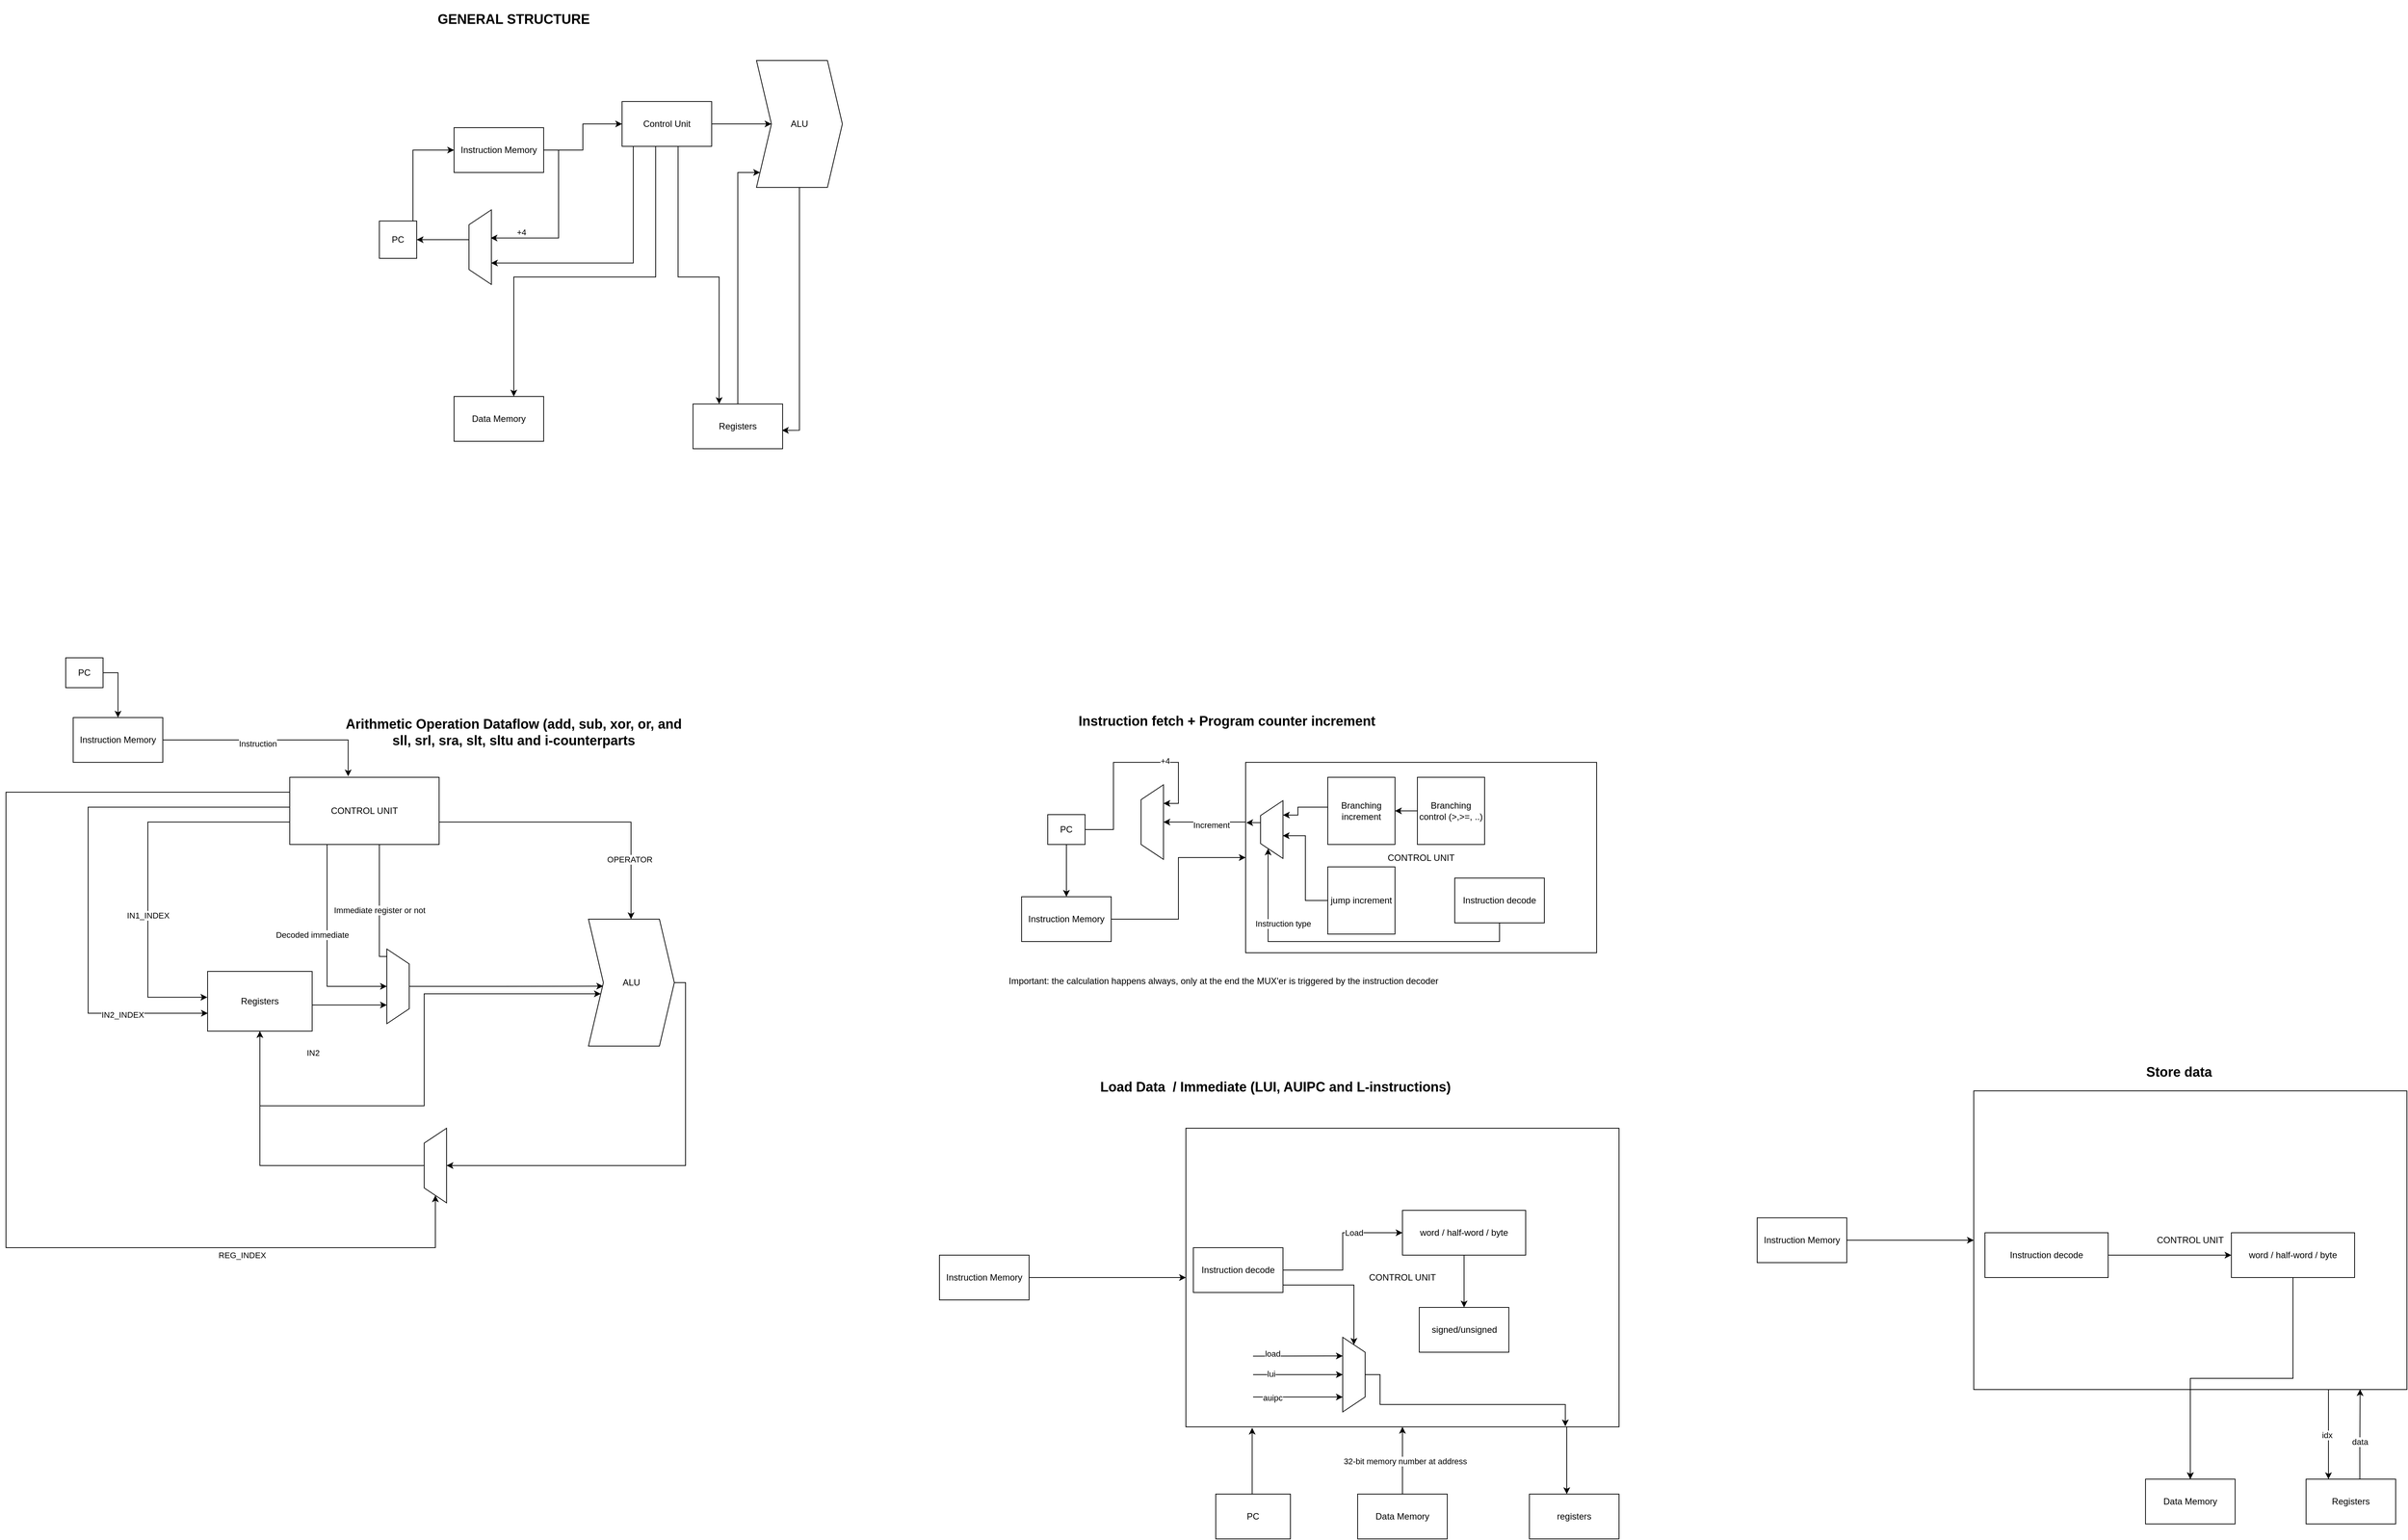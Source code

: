 <mxfile version="26.0.11">
  <diagram name="Page-1" id="m4zUqHentqtSzutwke3T">
    <mxGraphModel dx="1992" dy="2557" grid="1" gridSize="10" guides="1" tooltips="1" connect="1" arrows="1" fold="1" page="1" pageScale="1" pageWidth="850" pageHeight="1100" math="0" shadow="0">
      <root>
        <mxCell id="0" />
        <mxCell id="1" parent="0" />
        <mxCell id="jAgMcbZibysnIsnM3iXA-1" value="ALU" style="shape=step;perimeter=stepPerimeter;whiteSpace=wrap;html=1;fixedSize=1;" parent="1" vertex="1">
          <mxGeometry x="725" y="-20" width="115" height="170" as="geometry" />
        </mxCell>
        <mxCell id="jAgMcbZibysnIsnM3iXA-16" style="edgeStyle=orthogonalEdgeStyle;rounded=0;orthogonalLoop=1;jettySize=auto;html=1;entryX=0;entryY=0.5;entryDx=0;entryDy=0;" parent="1" source="jAgMcbZibysnIsnM3iXA-2" target="jAgMcbZibysnIsnM3iXA-15" edge="1">
          <mxGeometry relative="1" as="geometry" />
        </mxCell>
        <mxCell id="jAgMcbZibysnIsnM3iXA-2" value="Instruction Memory" style="rounded=0;whiteSpace=wrap;html=1;" parent="1" vertex="1">
          <mxGeometry x="320" y="70" width="120" height="60" as="geometry" />
        </mxCell>
        <mxCell id="jAgMcbZibysnIsnM3iXA-3" value="Data Memory" style="rounded=0;whiteSpace=wrap;html=1;" parent="1" vertex="1">
          <mxGeometry x="320" y="430" width="120" height="60" as="geometry" />
        </mxCell>
        <mxCell id="jAgMcbZibysnIsnM3iXA-23" style="edgeStyle=orthogonalEdgeStyle;rounded=0;orthogonalLoop=1;jettySize=auto;html=1;" parent="1" source="jAgMcbZibysnIsnM3iXA-4" target="jAgMcbZibysnIsnM3iXA-1" edge="1">
          <mxGeometry relative="1" as="geometry">
            <Array as="points">
              <mxPoint x="700" y="130" />
            </Array>
          </mxGeometry>
        </mxCell>
        <mxCell id="jAgMcbZibysnIsnM3iXA-4" value="Registers" style="rounded=0;whiteSpace=wrap;html=1;" parent="1" vertex="1">
          <mxGeometry x="640" y="440" width="120" height="60" as="geometry" />
        </mxCell>
        <mxCell id="jAgMcbZibysnIsnM3iXA-8" style="edgeStyle=orthogonalEdgeStyle;rounded=0;orthogonalLoop=1;jettySize=auto;html=1;" parent="1" source="jAgMcbZibysnIsnM3iXA-5" target="jAgMcbZibysnIsnM3iXA-2" edge="1">
          <mxGeometry relative="1" as="geometry">
            <Array as="points">
              <mxPoint x="265" y="100" />
            </Array>
          </mxGeometry>
        </mxCell>
        <mxCell id="jAgMcbZibysnIsnM3iXA-5" value="PC" style="rounded=0;whiteSpace=wrap;html=1;" parent="1" vertex="1">
          <mxGeometry x="220" y="195" width="50" height="50" as="geometry" />
        </mxCell>
        <mxCell id="jAgMcbZibysnIsnM3iXA-11" value="" style="shape=trapezoid;perimeter=trapezoidPerimeter;whiteSpace=wrap;html=1;fixedSize=1;direction=north;" parent="1" vertex="1">
          <mxGeometry x="340" y="180" width="30" height="100" as="geometry" />
        </mxCell>
        <mxCell id="jAgMcbZibysnIsnM3iXA-12" style="edgeStyle=orthogonalEdgeStyle;rounded=0;orthogonalLoop=1;jettySize=auto;html=1;entryX=0.623;entryY=0.967;entryDx=0;entryDy=0;entryPerimeter=0;" parent="1" source="jAgMcbZibysnIsnM3iXA-2" target="jAgMcbZibysnIsnM3iXA-11" edge="1">
          <mxGeometry relative="1" as="geometry">
            <Array as="points">
              <mxPoint x="460" y="100" />
              <mxPoint x="460" y="218" />
            </Array>
          </mxGeometry>
        </mxCell>
        <mxCell id="jAgMcbZibysnIsnM3iXA-13" value="+4" style="edgeLabel;html=1;align=center;verticalAlign=middle;resizable=0;points=[];" parent="jAgMcbZibysnIsnM3iXA-12" vertex="1" connectable="0">
          <mxGeometry x="0.55" y="2" relative="1" as="geometry">
            <mxPoint x="-11" y="-10" as="offset" />
          </mxGeometry>
        </mxCell>
        <mxCell id="jAgMcbZibysnIsnM3iXA-14" style="edgeStyle=orthogonalEdgeStyle;rounded=0;orthogonalLoop=1;jettySize=auto;html=1;entryX=1;entryY=0.5;entryDx=0;entryDy=0;" parent="1" source="jAgMcbZibysnIsnM3iXA-11" target="jAgMcbZibysnIsnM3iXA-5" edge="1">
          <mxGeometry relative="1" as="geometry">
            <mxPoint x="300" y="230" as="targetPoint" />
            <Array as="points">
              <mxPoint x="320" y="220" />
              <mxPoint x="320" y="220" />
            </Array>
          </mxGeometry>
        </mxCell>
        <mxCell id="jAgMcbZibysnIsnM3iXA-18" style="edgeStyle=orthogonalEdgeStyle;rounded=0;orthogonalLoop=1;jettySize=auto;html=1;" parent="1" edge="1">
          <mxGeometry relative="1" as="geometry">
            <mxPoint x="580.0" y="95" as="sourcePoint" />
            <mxPoint x="674.966" y="440" as="targetPoint" />
            <Array as="points">
              <mxPoint x="620" y="95" />
              <mxPoint x="620" y="270" />
              <mxPoint x="675" y="270" />
            </Array>
          </mxGeometry>
        </mxCell>
        <mxCell id="jAgMcbZibysnIsnM3iXA-19" style="edgeStyle=orthogonalEdgeStyle;rounded=0;orthogonalLoop=1;jettySize=auto;html=1;" parent="1" source="jAgMcbZibysnIsnM3iXA-15" target="jAgMcbZibysnIsnM3iXA-1" edge="1">
          <mxGeometry relative="1" as="geometry" />
        </mxCell>
        <mxCell id="jAgMcbZibysnIsnM3iXA-20" style="edgeStyle=orthogonalEdgeStyle;rounded=0;orthogonalLoop=1;jettySize=auto;html=1;" parent="1" target="jAgMcbZibysnIsnM3iXA-3" edge="1">
          <mxGeometry relative="1" as="geometry">
            <mxPoint x="559.999" y="95" as="sourcePoint" />
            <mxPoint x="469.999" y="440" as="targetPoint" />
            <Array as="points">
              <mxPoint x="590" y="95" />
              <mxPoint x="590" y="270" />
              <mxPoint x="400" y="270" />
            </Array>
          </mxGeometry>
        </mxCell>
        <mxCell id="jAgMcbZibysnIsnM3iXA-15" value="Control Unit" style="rounded=0;whiteSpace=wrap;html=1;" parent="1" vertex="1">
          <mxGeometry x="545" y="35" width="120" height="60" as="geometry" />
        </mxCell>
        <mxCell id="jAgMcbZibysnIsnM3iXA-22" style="edgeStyle=orthogonalEdgeStyle;rounded=0;orthogonalLoop=1;jettySize=auto;html=1;entryX=0.993;entryY=0.589;entryDx=0;entryDy=0;entryPerimeter=0;" parent="1" source="jAgMcbZibysnIsnM3iXA-1" target="jAgMcbZibysnIsnM3iXA-4" edge="1">
          <mxGeometry relative="1" as="geometry" />
        </mxCell>
        <mxCell id="jAgMcbZibysnIsnM3iXA-25" style="edgeStyle=orthogonalEdgeStyle;rounded=0;orthogonalLoop=1;jettySize=auto;html=1;entryX=0.288;entryY=0.987;entryDx=0;entryDy=0;entryPerimeter=0;" parent="1" source="jAgMcbZibysnIsnM3iXA-15" target="jAgMcbZibysnIsnM3iXA-11" edge="1">
          <mxGeometry relative="1" as="geometry">
            <Array as="points">
              <mxPoint x="560" y="251" />
            </Array>
          </mxGeometry>
        </mxCell>
        <mxCell id="jAgMcbZibysnIsnM3iXA-42" style="edgeStyle=orthogonalEdgeStyle;rounded=0;orthogonalLoop=1;jettySize=auto;html=1;" parent="1" source="jAgMcbZibysnIsnM3iXA-26" target="jAgMcbZibysnIsnM3iXA-30" edge="1">
          <mxGeometry relative="1" as="geometry">
            <Array as="points">
              <mxPoint x="557" y="1000" />
            </Array>
          </mxGeometry>
        </mxCell>
        <mxCell id="jAgMcbZibysnIsnM3iXA-43" value="OPERATOR" style="edgeLabel;html=1;align=center;verticalAlign=middle;resizable=0;points=[];" parent="jAgMcbZibysnIsnM3iXA-42" vertex="1" connectable="0">
          <mxGeometry x="0.583" y="-2" relative="1" as="geometry">
            <mxPoint as="offset" />
          </mxGeometry>
        </mxCell>
        <mxCell id="jAgMcbZibysnIsnM3iXA-50" value="Immediate register or not" style="edgeStyle=orthogonalEdgeStyle;rounded=0;orthogonalLoop=1;jettySize=auto;html=1;entryX=0;entryY=0.5;entryDx=0;entryDy=0;" parent="1" source="jAgMcbZibysnIsnM3iXA-26" target="jAgMcbZibysnIsnM3iXA-47" edge="1">
          <mxGeometry relative="1" as="geometry">
            <Array as="points">
              <mxPoint x="220" y="1180" />
            </Array>
          </mxGeometry>
        </mxCell>
        <mxCell id="jAgMcbZibysnIsnM3iXA-71" style="edgeStyle=orthogonalEdgeStyle;rounded=0;orthogonalLoop=1;jettySize=auto;html=1;entryX=0;entryY=0.5;entryDx=0;entryDy=0;" parent="1" source="jAgMcbZibysnIsnM3iXA-26" target="jAgMcbZibysnIsnM3iXA-68" edge="1">
          <mxGeometry relative="1" as="geometry">
            <Array as="points">
              <mxPoint x="-280" y="960" />
              <mxPoint x="-280" y="1570" />
              <mxPoint x="295" y="1570" />
            </Array>
          </mxGeometry>
        </mxCell>
        <mxCell id="jAgMcbZibysnIsnM3iXA-72" value="REG_INDEX" style="edgeLabel;html=1;align=center;verticalAlign=middle;resizable=0;points=[];" parent="jAgMcbZibysnIsnM3iXA-71" vertex="1" connectable="0">
          <mxGeometry x="0.732" y="-3" relative="1" as="geometry">
            <mxPoint x="-110" y="7" as="offset" />
          </mxGeometry>
        </mxCell>
        <mxCell id="jAgMcbZibysnIsnM3iXA-26" value="CONTROL UNIT" style="rounded=0;whiteSpace=wrap;html=1;" parent="1" vertex="1">
          <mxGeometry x="100" y="940" width="200" height="90" as="geometry" />
        </mxCell>
        <mxCell id="jAgMcbZibysnIsnM3iXA-57" style="edgeStyle=orthogonalEdgeStyle;rounded=0;orthogonalLoop=1;jettySize=auto;html=1;entryX=0.75;entryY=1;entryDx=0;entryDy=0;exitX=1;exitY=0.5;exitDx=0;exitDy=0;" parent="1" source="jAgMcbZibysnIsnM3iXA-61" target="jAgMcbZibysnIsnM3iXA-47" edge="1">
          <mxGeometry relative="1" as="geometry">
            <mxPoint x="80" y="1350" as="sourcePoint" />
            <Array as="points">
              <mxPoint x="130" y="1245" />
            </Array>
          </mxGeometry>
        </mxCell>
        <mxCell id="jAgMcbZibysnIsnM3iXA-51" style="edgeStyle=orthogonalEdgeStyle;rounded=0;orthogonalLoop=1;jettySize=auto;html=1;exitX=0.25;exitY=1;exitDx=0;exitDy=0;" parent="1" source="jAgMcbZibysnIsnM3iXA-26" target="jAgMcbZibysnIsnM3iXA-47" edge="1">
          <mxGeometry relative="1" as="geometry">
            <mxPoint x="90" y="1220" as="sourcePoint" />
            <Array as="points">
              <mxPoint x="150" y="1220" />
            </Array>
          </mxGeometry>
        </mxCell>
        <mxCell id="jAgMcbZibysnIsnM3iXA-79" value="Decoded immediate" style="edgeLabel;html=1;align=center;verticalAlign=middle;resizable=0;points=[];" parent="jAgMcbZibysnIsnM3iXA-51" vertex="1" connectable="0">
          <mxGeometry x="0.102" y="5" relative="1" as="geometry">
            <mxPoint x="-25" y="-28" as="offset" />
          </mxGeometry>
        </mxCell>
        <mxCell id="jAgMcbZibysnIsnM3iXA-66" style="edgeStyle=orthogonalEdgeStyle;rounded=0;orthogonalLoop=1;jettySize=auto;html=1;entryX=0.5;entryY=1;entryDx=0;entryDy=0;" parent="1" source="jAgMcbZibysnIsnM3iXA-68" target="jAgMcbZibysnIsnM3iXA-61" edge="1">
          <mxGeometry relative="1" as="geometry">
            <mxPoint x="530" y="1400" as="targetPoint" />
            <Array as="points">
              <mxPoint x="60" y="1460" />
            </Array>
          </mxGeometry>
        </mxCell>
        <mxCell id="jAgMcbZibysnIsnM3iXA-70" style="edgeStyle=orthogonalEdgeStyle;rounded=0;orthogonalLoop=1;jettySize=auto;html=1;" parent="1" source="jAgMcbZibysnIsnM3iXA-30" edge="1">
          <mxGeometry relative="1" as="geometry">
            <mxPoint x="310" y="1460" as="targetPoint" />
            <Array as="points">
              <mxPoint x="630" y="1215" />
              <mxPoint x="630" y="1460" />
            </Array>
          </mxGeometry>
        </mxCell>
        <mxCell id="jAgMcbZibysnIsnM3iXA-30" value="ALU" style="shape=step;perimeter=stepPerimeter;whiteSpace=wrap;html=1;fixedSize=1;" parent="1" vertex="1">
          <mxGeometry x="500" y="1130" width="115" height="170" as="geometry" />
        </mxCell>
        <mxCell id="jAgMcbZibysnIsnM3iXA-44" value="&lt;h2&gt;Arithmetic Operation Dataflow (add, sub, xor, or, and sll, srl, sra, slt, sltu and i-counterparts&lt;/h2&gt;" style="text;html=1;align=center;verticalAlign=middle;whiteSpace=wrap;rounded=0;" parent="1" vertex="1">
          <mxGeometry x="170" y="850" width="460" height="60" as="geometry" />
        </mxCell>
        <mxCell id="jAgMcbZibysnIsnM3iXA-45" value="&lt;h2&gt;GENERAL STRUCTURE&lt;/h2&gt;" style="text;html=1;align=center;verticalAlign=middle;whiteSpace=wrap;rounded=0;" parent="1" vertex="1">
          <mxGeometry x="280" y="-90" width="240" height="30" as="geometry" />
        </mxCell>
        <mxCell id="jAgMcbZibysnIsnM3iXA-47" value="" style="shape=trapezoid;perimeter=trapezoidPerimeter;whiteSpace=wrap;html=1;fixedSize=1;direction=south;" parent="1" vertex="1">
          <mxGeometry x="230" y="1170" width="30" height="100" as="geometry" />
        </mxCell>
        <mxCell id="jAgMcbZibysnIsnM3iXA-53" style="edgeStyle=orthogonalEdgeStyle;rounded=0;orthogonalLoop=1;jettySize=auto;html=1;entryX=0.002;entryY=0.7;entryDx=0;entryDy=0;entryPerimeter=0;" parent="1" source="jAgMcbZibysnIsnM3iXA-26" target="jAgMcbZibysnIsnM3iXA-61" edge="1">
          <mxGeometry relative="1" as="geometry">
            <mxPoint x="34.7" y="1181.04" as="targetPoint" />
            <Array as="points">
              <mxPoint x="-170" y="980" />
              <mxPoint x="-170" y="1256" />
            </Array>
          </mxGeometry>
        </mxCell>
        <mxCell id="jAgMcbZibysnIsnM3iXA-54" style="edgeStyle=orthogonalEdgeStyle;rounded=0;orthogonalLoop=1;jettySize=auto;html=1;entryX=-0.003;entryY=0.433;entryDx=0;entryDy=0;entryPerimeter=0;" parent="1" source="jAgMcbZibysnIsnM3iXA-26" target="jAgMcbZibysnIsnM3iXA-61" edge="1">
          <mxGeometry relative="1" as="geometry">
            <mxPoint x="-100" y="1210" as="targetPoint" />
            <Array as="points">
              <mxPoint x="-90" y="1000" />
              <mxPoint x="-90" y="1235" />
            </Array>
          </mxGeometry>
        </mxCell>
        <mxCell id="jAgMcbZibysnIsnM3iXA-55" value="IN1_INDEX" style="edgeLabel;html=1;align=center;verticalAlign=middle;resizable=0;points=[];" parent="jAgMcbZibysnIsnM3iXA-54" vertex="1" connectable="0">
          <mxGeometry x="0.475" y="-2" relative="1" as="geometry">
            <mxPoint x="2" y="-57" as="offset" />
          </mxGeometry>
        </mxCell>
        <mxCell id="jAgMcbZibysnIsnM3iXA-56" value="IN2_INDEX" style="edgeLabel;html=1;align=center;verticalAlign=middle;resizable=0;points=[];" parent="1" vertex="1" connectable="0">
          <mxGeometry x="-199.998" y="1260.005" as="geometry">
            <mxPoint x="76" y="-2" as="offset" />
          </mxGeometry>
        </mxCell>
        <mxCell id="jAgMcbZibysnIsnM3iXA-60" value="Instruction Memory" style="rounded=0;whiteSpace=wrap;html=1;" parent="1" vertex="1">
          <mxGeometry x="-190" y="860" width="120" height="60" as="geometry" />
        </mxCell>
        <mxCell id="jAgMcbZibysnIsnM3iXA-64" style="edgeStyle=orthogonalEdgeStyle;rounded=0;orthogonalLoop=1;jettySize=auto;html=1;" parent="1" source="jAgMcbZibysnIsnM3iXA-61" target="jAgMcbZibysnIsnM3iXA-30" edge="1">
          <mxGeometry relative="1" as="geometry">
            <Array as="points">
              <mxPoint x="60" y="1380" />
              <mxPoint x="280" y="1380" />
              <mxPoint x="280" y="1230" />
            </Array>
          </mxGeometry>
        </mxCell>
        <mxCell id="jAgMcbZibysnIsnM3iXA-61" value="Registers" style="rounded=0;whiteSpace=wrap;html=1;" parent="1" vertex="1">
          <mxGeometry x="-10" y="1200" width="140" height="80" as="geometry" />
        </mxCell>
        <mxCell id="jAgMcbZibysnIsnM3iXA-62" value="IN2" style="edgeLabel;html=1;align=center;verticalAlign=middle;resizable=0;points=[];" parent="1" vertex="1" connectable="0">
          <mxGeometry x="139" y="1309.943" as="geometry">
            <mxPoint x="-8" y="-1" as="offset" />
          </mxGeometry>
        </mxCell>
        <mxCell id="jAgMcbZibysnIsnM3iXA-65" style="edgeStyle=orthogonalEdgeStyle;rounded=0;orthogonalLoop=1;jettySize=auto;html=1;entryX=0.171;entryY=0.528;entryDx=0;entryDy=0;entryPerimeter=0;" parent="1" source="jAgMcbZibysnIsnM3iXA-47" target="jAgMcbZibysnIsnM3iXA-30" edge="1">
          <mxGeometry relative="1" as="geometry" />
        </mxCell>
        <mxCell id="jAgMcbZibysnIsnM3iXA-68" value="" style="shape=trapezoid;perimeter=trapezoidPerimeter;whiteSpace=wrap;html=1;fixedSize=1;direction=north;" parent="1" vertex="1">
          <mxGeometry x="280" y="1410" width="30" height="100" as="geometry" />
        </mxCell>
        <mxCell id="jAgMcbZibysnIsnM3iXA-74" value="&lt;h2&gt;Instruction fetch + Program counter increment&lt;/h2&gt;" style="text;html=1;align=center;verticalAlign=middle;whiteSpace=wrap;rounded=0;" parent="1" vertex="1">
          <mxGeometry x="1120" y="850" width="470" height="30" as="geometry" />
        </mxCell>
        <mxCell id="jAgMcbZibysnIsnM3iXA-76" style="edgeStyle=orthogonalEdgeStyle;rounded=0;orthogonalLoop=1;jettySize=auto;html=1;entryX=0.5;entryY=0;entryDx=0;entryDy=0;" parent="1" source="jAgMcbZibysnIsnM3iXA-75" target="jAgMcbZibysnIsnM3iXA-60" edge="1">
          <mxGeometry relative="1" as="geometry">
            <Array as="points">
              <mxPoint x="-130" y="800" />
            </Array>
          </mxGeometry>
        </mxCell>
        <mxCell id="jAgMcbZibysnIsnM3iXA-75" value="PC" style="rounded=0;whiteSpace=wrap;html=1;" parent="1" vertex="1">
          <mxGeometry x="-200" y="780" width="50" height="40" as="geometry" />
        </mxCell>
        <mxCell id="jAgMcbZibysnIsnM3iXA-77" style="edgeStyle=orthogonalEdgeStyle;rounded=0;orthogonalLoop=1;jettySize=auto;html=1;entryX=0.391;entryY=-0.014;entryDx=0;entryDy=0;entryPerimeter=0;" parent="1" source="jAgMcbZibysnIsnM3iXA-60" target="jAgMcbZibysnIsnM3iXA-26" edge="1">
          <mxGeometry relative="1" as="geometry">
            <Array as="points">
              <mxPoint x="178" y="890" />
            </Array>
          </mxGeometry>
        </mxCell>
        <mxCell id="jAgMcbZibysnIsnM3iXA-78" value="Instruction" style="edgeLabel;html=1;align=center;verticalAlign=middle;resizable=0;points=[];" parent="jAgMcbZibysnIsnM3iXA-77" vertex="1" connectable="0">
          <mxGeometry x="-0.076" y="-5" relative="1" as="geometry">
            <mxPoint x="-10" as="offset" />
          </mxGeometry>
        </mxCell>
        <mxCell id="jAgMcbZibysnIsnM3iXA-103" style="edgeStyle=orthogonalEdgeStyle;rounded=0;orthogonalLoop=1;jettySize=auto;html=1;" parent="1" source="jAgMcbZibysnIsnM3iXA-100" target="jAgMcbZibysnIsnM3iXA-102" edge="1">
          <mxGeometry relative="1" as="geometry" />
        </mxCell>
        <mxCell id="jAgMcbZibysnIsnM3iXA-107" style="edgeStyle=orthogonalEdgeStyle;rounded=0;orthogonalLoop=1;jettySize=auto;html=1;entryX=0.75;entryY=1;entryDx=0;entryDy=0;" parent="1" source="jAgMcbZibysnIsnM3iXA-100" target="jAgMcbZibysnIsnM3iXA-106" edge="1">
          <mxGeometry relative="1" as="geometry">
            <Array as="points">
              <mxPoint x="1203" y="1010" />
              <mxPoint x="1203" y="920" />
              <mxPoint x="1290" y="920" />
              <mxPoint x="1290" y="975" />
            </Array>
          </mxGeometry>
        </mxCell>
        <mxCell id="jAgMcbZibysnIsnM3iXA-109" value="+4" style="edgeLabel;html=1;align=center;verticalAlign=middle;resizable=0;points=[];" parent="jAgMcbZibysnIsnM3iXA-107" vertex="1" connectable="0">
          <mxGeometry x="0.356" y="2" relative="1" as="geometry">
            <mxPoint as="offset" />
          </mxGeometry>
        </mxCell>
        <mxCell id="jAgMcbZibysnIsnM3iXA-100" value="PC" style="rounded=0;whiteSpace=wrap;html=1;" parent="1" vertex="1">
          <mxGeometry x="1115" y="990" width="50" height="40" as="geometry" />
        </mxCell>
        <mxCell id="jAgMcbZibysnIsnM3iXA-105" style="edgeStyle=orthogonalEdgeStyle;rounded=0;orthogonalLoop=1;jettySize=auto;html=1;entryX=0;entryY=0.5;entryDx=0;entryDy=0;" parent="1" source="jAgMcbZibysnIsnM3iXA-102" target="jAgMcbZibysnIsnM3iXA-104" edge="1">
          <mxGeometry relative="1" as="geometry" />
        </mxCell>
        <mxCell id="jAgMcbZibysnIsnM3iXA-102" value="Instruction Memory" style="rounded=0;whiteSpace=wrap;html=1;" parent="1" vertex="1">
          <mxGeometry x="1080" y="1100" width="120" height="60" as="geometry" />
        </mxCell>
        <mxCell id="jAgMcbZibysnIsnM3iXA-110" style="edgeStyle=orthogonalEdgeStyle;rounded=0;orthogonalLoop=1;jettySize=auto;html=1;entryX=0.5;entryY=1;entryDx=0;entryDy=0;" parent="1" source="jAgMcbZibysnIsnM3iXA-104" target="jAgMcbZibysnIsnM3iXA-106" edge="1">
          <mxGeometry relative="1" as="geometry">
            <Array as="points">
              <mxPoint x="1480" y="1000" />
            </Array>
          </mxGeometry>
        </mxCell>
        <mxCell id="jAgMcbZibysnIsnM3iXA-115" value="Increment" style="edgeLabel;html=1;align=center;verticalAlign=middle;resizable=0;points=[];" parent="jAgMcbZibysnIsnM3iXA-110" vertex="1" connectable="0">
          <mxGeometry x="-0.153" y="4" relative="1" as="geometry">
            <mxPoint as="offset" />
          </mxGeometry>
        </mxCell>
        <mxCell id="jAgMcbZibysnIsnM3iXA-104" value="CONTROL UNIT" style="rounded=0;whiteSpace=wrap;html=1;" parent="1" vertex="1">
          <mxGeometry x="1380" y="920" width="470" height="255" as="geometry" />
        </mxCell>
        <mxCell id="jAgMcbZibysnIsnM3iXA-106" value="" style="shape=trapezoid;perimeter=trapezoidPerimeter;whiteSpace=wrap;html=1;fixedSize=1;direction=north;" parent="1" vertex="1">
          <mxGeometry x="1240" y="950" width="30" height="100" as="geometry" />
        </mxCell>
        <mxCell id="jAgMcbZibysnIsnM3iXA-120" style="edgeStyle=orthogonalEdgeStyle;rounded=0;orthogonalLoop=1;jettySize=auto;html=1;" parent="1" source="jAgMcbZibysnIsnM3iXA-114" target="jAgMcbZibysnIsnM3iXA-116" edge="1">
          <mxGeometry relative="1" as="geometry" />
        </mxCell>
        <mxCell id="jAgMcbZibysnIsnM3iXA-114" value="Branching control (&amp;gt;,&amp;gt;=, ..)" style="rounded=0;whiteSpace=wrap;html=1;" parent="1" vertex="1">
          <mxGeometry x="1610" y="940" width="90" height="90" as="geometry" />
        </mxCell>
        <mxCell id="jAgMcbZibysnIsnM3iXA-116" value="Branching increment" style="rounded=0;whiteSpace=wrap;html=1;" parent="1" vertex="1">
          <mxGeometry x="1490" y="940" width="90" height="90" as="geometry" />
        </mxCell>
        <mxCell id="jAgMcbZibysnIsnM3iXA-117" value="jump increment" style="rounded=0;whiteSpace=wrap;html=1;" parent="1" vertex="1">
          <mxGeometry x="1490" y="1060" width="90" height="90" as="geometry" />
        </mxCell>
        <mxCell id="jAgMcbZibysnIsnM3iXA-119" style="edgeStyle=orthogonalEdgeStyle;rounded=0;orthogonalLoop=1;jettySize=auto;html=1;entryX=0.75;entryY=1;entryDx=0;entryDy=0;" parent="1" source="jAgMcbZibysnIsnM3iXA-116" target="jAgMcbZibysnIsnM3iXA-124" edge="1">
          <mxGeometry relative="1" as="geometry">
            <Array as="points">
              <mxPoint x="1450" y="980" />
              <mxPoint x="1450" y="991" />
            </Array>
          </mxGeometry>
        </mxCell>
        <mxCell id="jAgMcbZibysnIsnM3iXA-128" style="edgeStyle=orthogonalEdgeStyle;rounded=0;orthogonalLoop=1;jettySize=auto;html=1;entryX=0;entryY=0.25;entryDx=0;entryDy=0;" parent="1" source="jAgMcbZibysnIsnM3iXA-121" target="jAgMcbZibysnIsnM3iXA-124" edge="1">
          <mxGeometry relative="1" as="geometry">
            <Array as="points">
              <mxPoint x="1720" y="1160" />
              <mxPoint x="1410" y="1160" />
            </Array>
          </mxGeometry>
        </mxCell>
        <mxCell id="jAgMcbZibysnIsnM3iXA-129" value="Instruction type" style="edgeLabel;html=1;align=center;verticalAlign=middle;resizable=0;points=[];" parent="jAgMcbZibysnIsnM3iXA-128" vertex="1" connectable="0">
          <mxGeometry x="0.574" y="1" relative="1" as="geometry">
            <mxPoint x="21" y="2" as="offset" />
          </mxGeometry>
        </mxCell>
        <mxCell id="jAgMcbZibysnIsnM3iXA-121" value="Instruction decode" style="rounded=0;whiteSpace=wrap;html=1;" parent="1" vertex="1">
          <mxGeometry x="1660" y="1075" width="120" height="60" as="geometry" />
        </mxCell>
        <mxCell id="jAgMcbZibysnIsnM3iXA-124" value="" style="shape=trapezoid;perimeter=trapezoidPerimeter;whiteSpace=wrap;html=1;fixedSize=1;direction=north;" parent="1" vertex="1">
          <mxGeometry x="1400" y="971.25" width="30" height="77.5" as="geometry" />
        </mxCell>
        <mxCell id="jAgMcbZibysnIsnM3iXA-125" style="edgeStyle=orthogonalEdgeStyle;rounded=0;orthogonalLoop=1;jettySize=auto;html=1;entryX=0.394;entryY=0.99;entryDx=0;entryDy=0;entryPerimeter=0;" parent="1" source="jAgMcbZibysnIsnM3iXA-117" target="jAgMcbZibysnIsnM3iXA-124" edge="1">
          <mxGeometry relative="1" as="geometry" />
        </mxCell>
        <mxCell id="jAgMcbZibysnIsnM3iXA-126" style="edgeStyle=orthogonalEdgeStyle;rounded=0;orthogonalLoop=1;jettySize=auto;html=1;entryX=0.002;entryY=0.317;entryDx=0;entryDy=0;entryPerimeter=0;" parent="1" source="jAgMcbZibysnIsnM3iXA-124" target="jAgMcbZibysnIsnM3iXA-104" edge="1">
          <mxGeometry relative="1" as="geometry">
            <Array as="points">
              <mxPoint x="1390" y="1001" />
            </Array>
          </mxGeometry>
        </mxCell>
        <mxCell id="jAgMcbZibysnIsnM3iXA-130" value="Important: the calculation happens always, only at the end the MUX&#39;er is triggered by the instruction decoder" style="text;html=1;align=center;verticalAlign=middle;resizable=0;points=[];autosize=1;strokeColor=none;fillColor=none;" parent="1" vertex="1">
          <mxGeometry x="1050" y="1198" width="600" height="30" as="geometry" />
        </mxCell>
        <mxCell id="jAgMcbZibysnIsnM3iXA-131" value="&lt;h2&gt;Load Data&amp;nbsp; / Immediate (LUI, AUIPC and L-instructions)&lt;/h2&gt;" style="text;html=1;align=center;verticalAlign=middle;whiteSpace=wrap;rounded=0;" parent="1" vertex="1">
          <mxGeometry x="1130" y="1340" width="580" height="30" as="geometry" />
        </mxCell>
        <mxCell id="jAgMcbZibysnIsnM3iXA-155" style="edgeStyle=orthogonalEdgeStyle;rounded=0;orthogonalLoop=1;jettySize=auto;html=1;" parent="1" source="jAgMcbZibysnIsnM3iXA-153" target="jAgMcbZibysnIsnM3iXA-154" edge="1">
          <mxGeometry relative="1" as="geometry" />
        </mxCell>
        <mxCell id="jAgMcbZibysnIsnM3iXA-153" value="Instruction Memory" style="rounded=0;whiteSpace=wrap;html=1;" parent="1" vertex="1">
          <mxGeometry x="970" y="1580" width="120" height="60" as="geometry" />
        </mxCell>
        <mxCell id="jAgMcbZibysnIsnM3iXA-174" style="edgeStyle=orthogonalEdgeStyle;rounded=0;orthogonalLoop=1;jettySize=auto;html=1;" parent="1" source="jAgMcbZibysnIsnM3iXA-154" target="jAgMcbZibysnIsnM3iXA-171" edge="1">
          <mxGeometry relative="1" as="geometry">
            <Array as="points">
              <mxPoint x="1810" y="1850" />
              <mxPoint x="1810" y="1850" />
            </Array>
          </mxGeometry>
        </mxCell>
        <mxCell id="jAgMcbZibysnIsnM3iXA-154" value="CONTROL UNIT" style="rounded=0;whiteSpace=wrap;html=1;" parent="1" vertex="1">
          <mxGeometry x="1300" y="1410" width="580" height="400" as="geometry" />
        </mxCell>
        <mxCell id="jAgMcbZibysnIsnM3iXA-156" value="Data Memory" style="rounded=0;whiteSpace=wrap;html=1;" parent="1" vertex="1">
          <mxGeometry x="1530" y="1900" width="120" height="60" as="geometry" />
        </mxCell>
        <mxCell id="jAgMcbZibysnIsnM3iXA-169" style="edgeStyle=orthogonalEdgeStyle;rounded=0;orthogonalLoop=1;jettySize=auto;html=1;entryX=0.5;entryY=0;entryDx=0;entryDy=0;" parent="1" source="jAgMcbZibysnIsnM3iXA-161" target="jAgMcbZibysnIsnM3iXA-163" edge="1">
          <mxGeometry relative="1" as="geometry" />
        </mxCell>
        <mxCell id="jAgMcbZibysnIsnM3iXA-161" value="word / half-word / byte" style="rounded=0;whiteSpace=wrap;html=1;" parent="1" vertex="1">
          <mxGeometry x="1590" y="1520" width="165" height="60" as="geometry" />
        </mxCell>
        <mxCell id="jAgMcbZibysnIsnM3iXA-168" style="edgeStyle=orthogonalEdgeStyle;rounded=0;orthogonalLoop=1;jettySize=auto;html=1;entryX=0;entryY=0.5;entryDx=0;entryDy=0;" parent="1" source="jAgMcbZibysnIsnM3iXA-162" target="jAgMcbZibysnIsnM3iXA-161" edge="1">
          <mxGeometry relative="1" as="geometry" />
        </mxCell>
        <mxCell id="jAgMcbZibysnIsnM3iXA-184" value="Load" style="edgeLabel;html=1;align=center;verticalAlign=middle;resizable=0;points=[];" parent="jAgMcbZibysnIsnM3iXA-168" vertex="1" connectable="0">
          <mxGeometry x="0.379" relative="1" as="geometry">
            <mxPoint as="offset" />
          </mxGeometry>
        </mxCell>
        <mxCell id="jAgMcbZibysnIsnM3iXA-183" style="edgeStyle=orthogonalEdgeStyle;rounded=0;orthogonalLoop=1;jettySize=auto;html=1;entryX=0;entryY=0.5;entryDx=0;entryDy=0;" parent="1" source="jAgMcbZibysnIsnM3iXA-162" target="jAgMcbZibysnIsnM3iXA-179" edge="1">
          <mxGeometry relative="1" as="geometry">
            <Array as="points">
              <mxPoint x="1525" y="1620" />
            </Array>
          </mxGeometry>
        </mxCell>
        <mxCell id="jAgMcbZibysnIsnM3iXA-162" value="Instruction decode" style="rounded=0;whiteSpace=wrap;html=1;" parent="1" vertex="1">
          <mxGeometry x="1310" y="1570" width="120" height="60" as="geometry" />
        </mxCell>
        <mxCell id="jAgMcbZibysnIsnM3iXA-163" value="signed/unsigned" style="rounded=0;whiteSpace=wrap;html=1;" parent="1" vertex="1">
          <mxGeometry x="1612.5" y="1650" width="120" height="60" as="geometry" />
        </mxCell>
        <mxCell id="jAgMcbZibysnIsnM3iXA-165" style="edgeStyle=orthogonalEdgeStyle;rounded=0;orthogonalLoop=1;jettySize=auto;html=1;entryX=0.5;entryY=1;entryDx=0;entryDy=0;" parent="1" source="jAgMcbZibysnIsnM3iXA-156" target="jAgMcbZibysnIsnM3iXA-154" edge="1">
          <mxGeometry relative="1" as="geometry">
            <mxPoint x="1571" y="1800" as="targetPoint" />
          </mxGeometry>
        </mxCell>
        <mxCell id="jAgMcbZibysnIsnM3iXA-170" value="32-bit memory number at address&amp;nbsp;" style="edgeLabel;html=1;align=center;verticalAlign=middle;resizable=0;points=[];" parent="jAgMcbZibysnIsnM3iXA-165" vertex="1" connectable="0">
          <mxGeometry x="-0.024" y="-5" relative="1" as="geometry">
            <mxPoint as="offset" />
          </mxGeometry>
        </mxCell>
        <mxCell id="jAgMcbZibysnIsnM3iXA-171" value="registers" style="rounded=0;whiteSpace=wrap;html=1;" parent="1" vertex="1">
          <mxGeometry x="1760" y="1900" width="120" height="60" as="geometry" />
        </mxCell>
        <mxCell id="jAgMcbZibysnIsnM3iXA-177" value="PC" style="rounded=0;whiteSpace=wrap;html=1;" parent="1" vertex="1">
          <mxGeometry x="1340" y="1900" width="100" height="60" as="geometry" />
        </mxCell>
        <mxCell id="jAgMcbZibysnIsnM3iXA-178" style="edgeStyle=orthogonalEdgeStyle;rounded=0;orthogonalLoop=1;jettySize=auto;html=1;entryX=0.153;entryY=1.003;entryDx=0;entryDy=0;entryPerimeter=0;" parent="1" source="jAgMcbZibysnIsnM3iXA-177" target="jAgMcbZibysnIsnM3iXA-154" edge="1">
          <mxGeometry relative="1" as="geometry">
            <Array as="points">
              <mxPoint x="1390" y="1930" />
              <mxPoint x="1390" y="1930" />
            </Array>
          </mxGeometry>
        </mxCell>
        <mxCell id="jAgMcbZibysnIsnM3iXA-179" value="" style="shape=trapezoid;perimeter=trapezoidPerimeter;whiteSpace=wrap;html=1;fixedSize=1;direction=south;" parent="1" vertex="1">
          <mxGeometry x="1510" y="1690" width="30" height="100" as="geometry" />
        </mxCell>
        <mxCell id="jAgMcbZibysnIsnM3iXA-181" value="" style="endArrow=classic;html=1;rounded=0;entryX=0.25;entryY=1;entryDx=0;entryDy=0;exitX=0.155;exitY=0.763;exitDx=0;exitDy=0;exitPerimeter=0;" parent="1" source="jAgMcbZibysnIsnM3iXA-154" target="jAgMcbZibysnIsnM3iXA-179" edge="1">
          <mxGeometry width="50" height="50" relative="1" as="geometry">
            <mxPoint x="1450" y="1720" as="sourcePoint" />
            <mxPoint x="1500" y="1670" as="targetPoint" />
          </mxGeometry>
        </mxCell>
        <mxCell id="jAgMcbZibysnIsnM3iXA-185" value="load" style="edgeLabel;html=1;align=center;verticalAlign=middle;resizable=0;points=[];" parent="jAgMcbZibysnIsnM3iXA-181" vertex="1" connectable="0">
          <mxGeometry x="-0.565" y="3" relative="1" as="geometry">
            <mxPoint as="offset" />
          </mxGeometry>
        </mxCell>
        <mxCell id="jAgMcbZibysnIsnM3iXA-182" value="" style="endArrow=classic;html=1;rounded=0;entryX=0.25;entryY=1;entryDx=0;entryDy=0;exitX=0.155;exitY=0.763;exitDx=0;exitDy=0;exitPerimeter=0;" parent="1" edge="1">
          <mxGeometry width="50" height="50" relative="1" as="geometry">
            <mxPoint x="1390" y="1740" as="sourcePoint" />
            <mxPoint x="1510" y="1740" as="targetPoint" />
          </mxGeometry>
        </mxCell>
        <mxCell id="jAgMcbZibysnIsnM3iXA-186" value="lui" style="edgeLabel;html=1;align=center;verticalAlign=middle;resizable=0;points=[];" parent="jAgMcbZibysnIsnM3iXA-182" vertex="1" connectable="0">
          <mxGeometry x="-0.609" y="1" relative="1" as="geometry">
            <mxPoint as="offset" />
          </mxGeometry>
        </mxCell>
        <mxCell id="jAgMcbZibysnIsnM3iXA-187" value="" style="endArrow=classic;html=1;rounded=0;entryX=0.25;entryY=1;entryDx=0;entryDy=0;exitX=0.155;exitY=0.763;exitDx=0;exitDy=0;exitPerimeter=0;" parent="1" edge="1">
          <mxGeometry width="50" height="50" relative="1" as="geometry">
            <mxPoint x="1390" y="1770" as="sourcePoint" />
            <mxPoint x="1510" y="1770" as="targetPoint" />
          </mxGeometry>
        </mxCell>
        <mxCell id="jAgMcbZibysnIsnM3iXA-189" value="auipc" style="edgeLabel;html=1;align=center;verticalAlign=middle;resizable=0;points=[];" parent="jAgMcbZibysnIsnM3iXA-187" vertex="1" connectable="0">
          <mxGeometry x="-0.378" y="-1" relative="1" as="geometry">
            <mxPoint x="-12" as="offset" />
          </mxGeometry>
        </mxCell>
        <mxCell id="jAgMcbZibysnIsnM3iXA-190" style="edgeStyle=orthogonalEdgeStyle;rounded=0;orthogonalLoop=1;jettySize=auto;html=1;entryX=0.876;entryY=0.998;entryDx=0;entryDy=0;entryPerimeter=0;" parent="1" source="jAgMcbZibysnIsnM3iXA-179" target="jAgMcbZibysnIsnM3iXA-154" edge="1">
          <mxGeometry relative="1" as="geometry">
            <Array as="points">
              <mxPoint x="1560" y="1740" />
              <mxPoint x="1560" y="1780" />
              <mxPoint x="1808" y="1780" />
            </Array>
          </mxGeometry>
        </mxCell>
        <mxCell id="jAgMcbZibysnIsnM3iXA-217" value="&lt;h2&gt;Store data&lt;/h2&gt;" style="text;html=1;align=center;verticalAlign=middle;whiteSpace=wrap;rounded=0;" parent="1" vertex="1">
          <mxGeometry x="2340" y="1320" width="580" height="30" as="geometry" />
        </mxCell>
        <mxCell id="jAgMcbZibysnIsnM3iXA-221" style="edgeStyle=orthogonalEdgeStyle;rounded=0;orthogonalLoop=1;jettySize=auto;html=1;entryX=0.5;entryY=0;entryDx=0;entryDy=0;" parent="1" source="jAgMcbZibysnIsnM3iXA-218" target="jAgMcbZibysnIsnM3iXA-220" edge="1">
          <mxGeometry relative="1" as="geometry" />
        </mxCell>
        <mxCell id="jAgMcbZibysnIsnM3iXA-232" style="edgeStyle=orthogonalEdgeStyle;rounded=0;orthogonalLoop=1;jettySize=auto;html=1;entryX=0.25;entryY=0;entryDx=0;entryDy=0;" parent="1" source="jAgMcbZibysnIsnM3iXA-218" target="jAgMcbZibysnIsnM3iXA-226" edge="1">
          <mxGeometry relative="1" as="geometry">
            <Array as="points">
              <mxPoint x="2830" y="1830" />
              <mxPoint x="2830" y="1830" />
            </Array>
          </mxGeometry>
        </mxCell>
        <mxCell id="jAgMcbZibysnIsnM3iXA-233" value="idx" style="edgeLabel;html=1;align=center;verticalAlign=middle;resizable=0;points=[];" parent="jAgMcbZibysnIsnM3iXA-232" vertex="1" connectable="0">
          <mxGeometry x="-0.277" y="-2" relative="1" as="geometry">
            <mxPoint y="17" as="offset" />
          </mxGeometry>
        </mxCell>
        <mxCell id="jAgMcbZibysnIsnM3iXA-218" value="CONTROL UNIT" style="rounded=0;whiteSpace=wrap;html=1;" parent="1" vertex="1">
          <mxGeometry x="2355" y="1360" width="580" height="400" as="geometry" />
        </mxCell>
        <mxCell id="jAgMcbZibysnIsnM3iXA-231" style="edgeStyle=orthogonalEdgeStyle;rounded=0;orthogonalLoop=1;jettySize=auto;html=1;entryX=0.5;entryY=0;entryDx=0;entryDy=0;" parent="1" source="jAgMcbZibysnIsnM3iXA-219" target="jAgMcbZibysnIsnM3iXA-220" edge="1">
          <mxGeometry relative="1" as="geometry" />
        </mxCell>
        <mxCell id="jAgMcbZibysnIsnM3iXA-219" value="word / half-word / byte" style="rounded=0;whiteSpace=wrap;html=1;" parent="1" vertex="1">
          <mxGeometry x="2700" y="1550" width="165" height="60" as="geometry" />
        </mxCell>
        <mxCell id="jAgMcbZibysnIsnM3iXA-220" value="Data Memory" style="rounded=0;whiteSpace=wrap;html=1;" parent="1" vertex="1">
          <mxGeometry x="2585" y="1880" width="120" height="60" as="geometry" />
        </mxCell>
        <mxCell id="jAgMcbZibysnIsnM3iXA-223" style="edgeStyle=orthogonalEdgeStyle;rounded=0;orthogonalLoop=1;jettySize=auto;html=1;entryX=0;entryY=0.5;entryDx=0;entryDy=0;" parent="1" source="jAgMcbZibysnIsnM3iXA-222" target="jAgMcbZibysnIsnM3iXA-218" edge="1">
          <mxGeometry relative="1" as="geometry" />
        </mxCell>
        <mxCell id="jAgMcbZibysnIsnM3iXA-222" value="Instruction Memory" style="rounded=0;whiteSpace=wrap;html=1;" parent="1" vertex="1">
          <mxGeometry x="2065" y="1530" width="120" height="60" as="geometry" />
        </mxCell>
        <mxCell id="jAgMcbZibysnIsnM3iXA-226" value="Registers" style="rounded=0;whiteSpace=wrap;html=1;" parent="1" vertex="1">
          <mxGeometry x="2800" y="1880" width="120" height="60" as="geometry" />
        </mxCell>
        <mxCell id="jAgMcbZibysnIsnM3iXA-228" style="edgeStyle=orthogonalEdgeStyle;rounded=0;orthogonalLoop=1;jettySize=auto;html=1;entryX=0;entryY=0.5;entryDx=0;entryDy=0;" parent="1" source="jAgMcbZibysnIsnM3iXA-227" target="jAgMcbZibysnIsnM3iXA-219" edge="1">
          <mxGeometry relative="1" as="geometry" />
        </mxCell>
        <mxCell id="jAgMcbZibysnIsnM3iXA-227" value="Instruction decode" style="rounded=0;whiteSpace=wrap;html=1;" parent="1" vertex="1">
          <mxGeometry x="2370" y="1550" width="165" height="60" as="geometry" />
        </mxCell>
        <mxCell id="jAgMcbZibysnIsnM3iXA-229" value="data" style="edgeStyle=orthogonalEdgeStyle;rounded=0;orthogonalLoop=1;jettySize=auto;html=1;entryX=0.892;entryY=0.999;entryDx=0;entryDy=0;entryPerimeter=0;" parent="1" source="jAgMcbZibysnIsnM3iXA-226" target="jAgMcbZibysnIsnM3iXA-218" edge="1">
          <mxGeometry x="-0.169" relative="1" as="geometry">
            <Array as="points">
              <mxPoint x="2872" y="1840" />
              <mxPoint x="2872" y="1840" />
            </Array>
            <mxPoint as="offset" />
          </mxGeometry>
        </mxCell>
      </root>
    </mxGraphModel>
  </diagram>
</mxfile>
